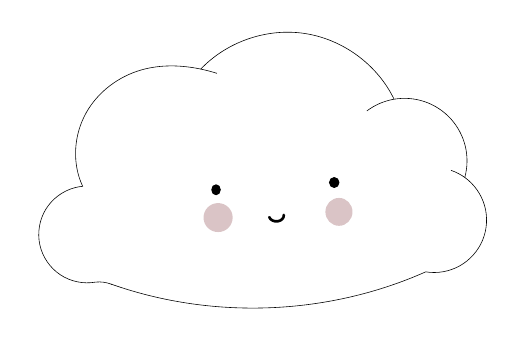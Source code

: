 
\definecolor{cdac4c6}{RGB}{218,196,198}


\begin{tikzpicture}[y=0.80pt, x=0.80pt, yscale=-1.0, xscale=1.0, inner sep=0pt, outer sep=0pt]
  \path[draw=black,fill=cdac4c6,dash pattern=on 0.00pt off 4.58pt,miter
    limit=4.00,line width=0.417pt] (125.349,153.61) ellipse (0.172cm and
    0.177cm);
  \path[draw=black,fill=cdac4c6,dash pattern=on 0.00pt off 3.15pt,miter
    limit=4.00,line width=0.286pt] (70.76,156.182) ellipse (0.185cm and
    0.184cm);
  \path[draw=black,fill=black,miter limit=4.00,line width=0.342pt]
    (69.824,143.621) ellipse (0.054cm and 0.063cm);
  \path[draw=black,fill=black,miter limit=4.00,line width=0.402pt]
    (123.211,140.347) ellipse (0.059cm and 0.062cm);
  \path[draw=black,line join=round,line cap=round,miter limit=4.00,line
    width=0.958pt] (100.434,154.977)arc(-5.000:79.200:3.355 and
    2.693)arc(79.200:163.400:3.355 and 2.693);
  \path[draw=black,line join=miter,line cap=butt,even odd rule,line width=0.212pt]
    (62.933,89.113) .. controls (74.709,76.75) and (92.623,70.544) ..
    (109.523,72.974) .. controls (126.423,75.404) and (141.864,86.406) ..
    (149.679,101.586) .. controls (149.872,101.962) and (150.061,102.34) ..
    (150.245,102.72);
  \path[draw=black,line join=miter,line cap=butt,even odd rule,line width=0.212pt]
    (182.185,138.061) .. controls (183.439,133.507) and (183.525,128.637) ..
    (182.434,124.041) .. controls (181.343,119.445) and (179.077,115.134) ..
    (175.909,111.629) .. controls (172.742,108.125) and (168.681,105.435) ..
    (164.219,103.886) .. controls (159.757,102.337) and (154.903,101.932) ..
    (150.245,102.72) .. controls (145.807,103.471) and (141.556,105.303) ..
    (137.961,108.012);
  \path[draw=black,line join=miter,line cap=butt,even odd rule,line width=0.212pt]
    (22.451,186.244) .. controls (66.796,201.88) and (116.902,200.52) ..
    (160.335,182.502) .. controls (161.741,181.919) and (163.139,181.319) ..
    (164.531,180.702) .. controls (169.754,181.55) and (175.254,180.584) ..
    (179.876,178.006) .. controls (184.497,175.429) and (188.21,171.258) ..
    (190.234,166.369) .. controls (192.258,161.48) and (192.58,155.905) ..
    (191.133,150.815) .. controls (189.686,145.725) and (186.478,141.154) ..
    (182.185,138.061) .. controls (180.28,136.689) and (178.171,135.603) ..
    (175.948,134.848);
  \path[draw=black,line join=miter,line cap=butt,even odd rule,line width=0.212pt]
    (22.82,186.404) .. controls (22.711,186.359) and (22.6,186.315) ..
    (22.49,186.272) .. controls (20.257,185.409) and (17.819,185.082) ..
    (15.437,185.327) .. controls (9.938,186.311) and (4.074,185.084) ..
    (-0.568,181.976) .. controls (-5.211,178.868) and (-8.58,173.914) ..
    (-9.765,168.454) .. controls (-10.95,162.995) and (-9.938,157.09) ..
    (-7.002,152.337) .. controls (-4.066,147.584) and (0.761,144.036) ..
    (6.174,142.652) .. controls (7.295,142.365) and (8.439,142.168) ..
    (9.591,142.062) .. controls (9.269,141.369) and (8.969,140.664) ..
    (8.694,139.951) .. controls (4.81,129.905) and (5.929,118.162) ..
    (11.216,108.779) .. controls (16.504,99.395) and (25.76,92.442) ..
    (36.118,89.491) .. controls (44.8,87.018) and (54.098,87.258) ..
    (62.933,89.113) .. controls (65.394,89.63) and (67.83,90.269) ..
    (70.228,91.029);

\end{tikzpicture}